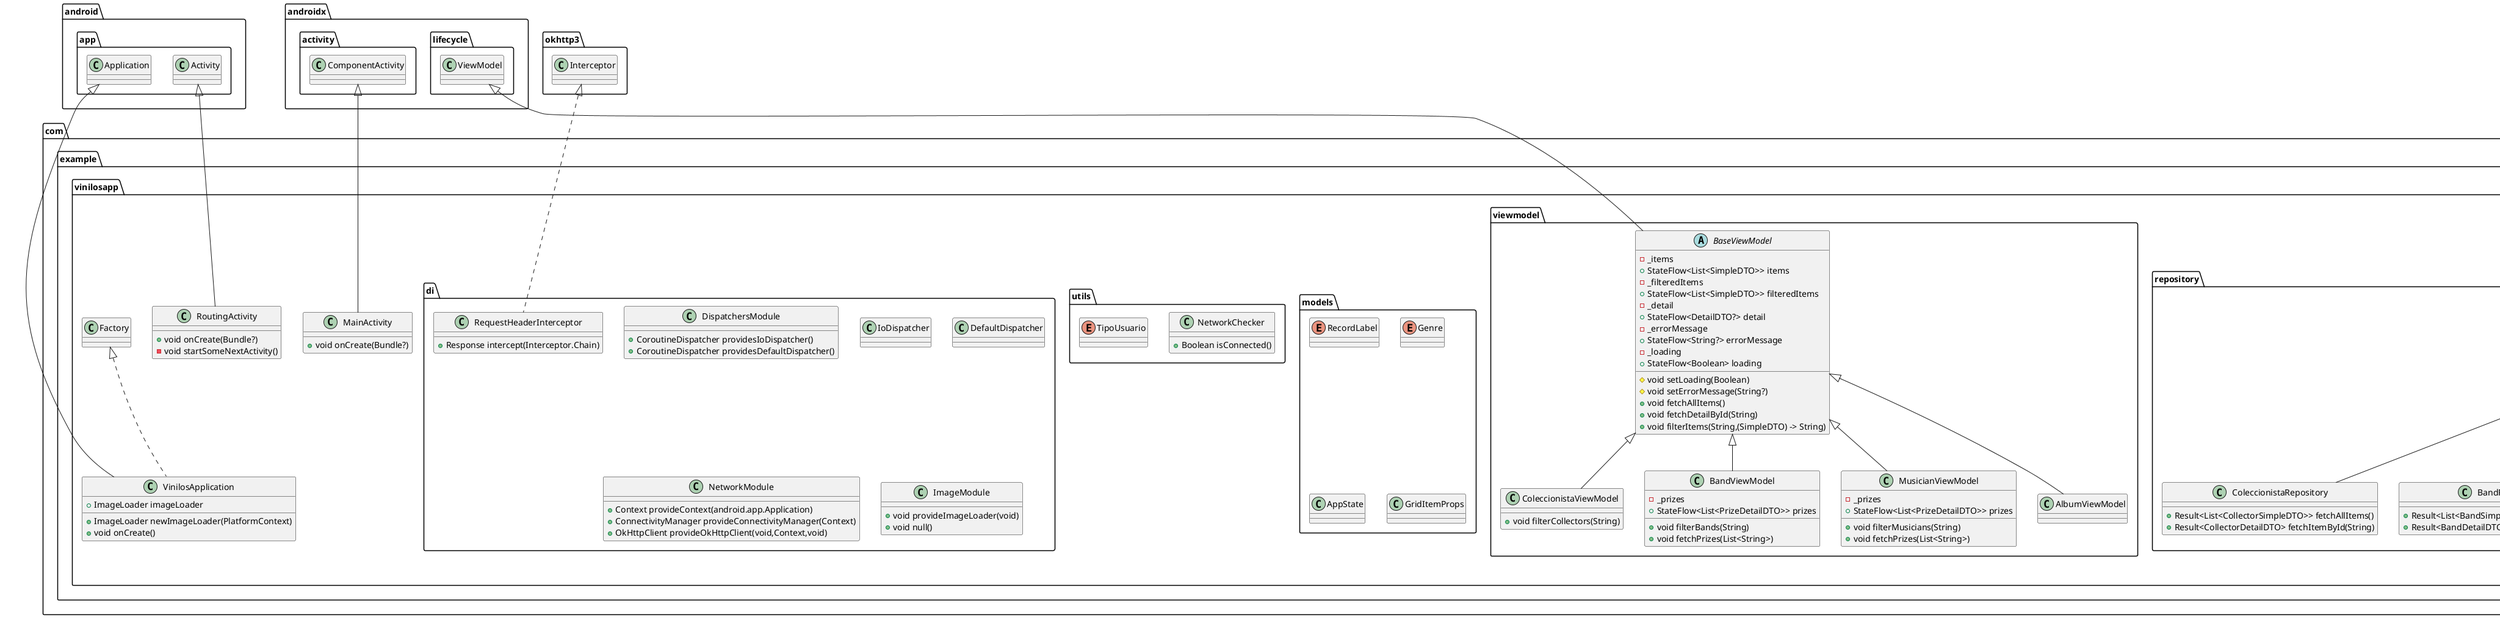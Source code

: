 @startuml
interface com.example.vinilosapp.services.api.MusicianAPI {
+ List<MusicianSimpleDTO> getMusicians()
+ MusicianDetailDTO getMusicianById(String)
}

class com.example.vinilosapp.ui.theme.ColorFamily {
}
class com.example.vinilosapp.config.TrustFactory {
+ Pair<SSLSocketFactory, X509TrustManager> getTrustFactoryManager(Context)
}

class com.example.vinilosapp.navigation.DetailRoutePrefix {
+  ALBUM_DETALLE_SCREEN
+  ARTISTA_DETALLE_SCREEN
+  BAND_DETALLE_SCREEN
}

class com.example.vinilosapp.navigation.Routes {
+  ALBUMS_SCREEN
+  ARTISTAS_SCREEN
+  BANDAS_SCREEN
+  COLECCIONISTAS_SCREEN
+  ALBUM_DETALLE_SCREEN
+  ARTISTA_DETALLE_SCREEN
+  BAND_DETALLE_SCREEN
}

class com.example.vinilosapp.repository.AlbumRepository {
+ Result<List<AlbumSimpleDTO>> fetchAllItems()
+ Result<AlbumDetailDTO> fetchItemById(String)
+ Result<AlbumSimpleDTO> createAlbum(AlbumSimpleDTO)
}

interface com.example.vinilosapp.services.api.AlbumAPI {
+ List<AlbumSimpleDTO> getAllAlbums()
+ AlbumDetailDTO getAlbumById(String)
+ AlbumSimpleDTO createAlbum(AlbumSimpleDTO)
}

class com.example.vinilosapp.viewmodel.ColeccionistaViewModel {
+ void filterCollectors(String)
}

abstract class com.example.vinilosapp.repository.BaseRepository {
# Result<List<SimpleDTO>> fetchAllItems()
# Result<DetailDTO> fetchItemById(String)
+ Result<List<SimpleDTO>> fetchAll()
+ Result<DetailDTO> fetchById(String)
}

interface com.example.vinilosapp.services.adapters.BandServiceAdapter {
+ Result<List<BandSimpleDTO>> getBands()
+ Result<BandDetailDTO> getBandById(String)
}

class com.example.vinilosapp.services.adapters.PremioServiceRetrofit {
-  premioAPI
+ Result<PrizeDetailDTO> getPremioById(String)
}


enum com.example.vinilosapp.models.RecordLabel {
}
class com.example.vinilosapp.viewmodel.BandViewModel {
-  _prizes
+ StateFlow<List<PrizeDetailDTO>> prizes
+ void filterBands(String)
+ void fetchPrizes(List<String>)
}


interface com.example.vinilosapp.services.api.PremioAPI {
+ PrizeDetailDTO getPremioById(String)
}

interface com.example.vinilosapp.services.adapters.MusicianServiceAdapter {
+ Result<List<MusicianSimpleDTO>> getMusicians()
+ Result<MusicianDetailDTO> getMusicianById(String)
}

class com.example.vinilosapp.services.adapters.MusicianServiceRetrofit {
-  musicianAPI
+ Result<List<MusicianSimpleDTO>> getMusicians()
+ Result<MusicianDetailDTO> getMusicianById(String)
}


interface com.example.vinilosapp.services.adapters.AlbumServiceAdapter {
+ Result<List<AlbumSimpleDTO>> getAllAlbums()
+ Result<AlbumDetailDTO> getAlbumById(String)
+ Result<AlbumSimpleDTO> createAlbum(AlbumSimpleDTO)
}

class com.example.vinilosapp.viewmodel.MusicianViewModel {
-  _prizes
+ StateFlow<List<PrizeDetailDTO>> prizes
+ void filterMusicians(String)
+ void fetchPrizes(List<String>)
}


enum com.example.vinilosapp.models.Genre {
}
class com.example.vinilosapp.ui.components.DetailDTO$AlbumDetail {
}
class com.example.vinilosapp.ui.components.DetailDTO$BandDetail {
}
class com.example.vinilosapp.ui.components.DetailDTO$MusicianDetail {
}
class com.example.vinilosapp.ui.components.DetailDTO$ColeccionistaDetail {
}
class com.example.vinilosapp.ui.components.DetailDTO {
}
class com.example.vinilosapp.services.modules.RetrofitModule {
+ Moshi provideMoshi()
+ Retrofit provideRetrofit(Moshi)
}

class com.example.vinilosapp.repository.MusicianRepository {
+ Result<List<MusicianSimpleDTO>> fetchAllItems()
+ Result<MusicianDetailDTO> fetchItemById(String)
}

class com.example.vinilosapp.utils.NetworkChecker {
+ Boolean isConnected()
}

class com.example.vinilosapp.di.DispatchersModule {
+ CoroutineDispatcher providesIoDispatcher()
+ CoroutineDispatcher providesDefaultDispatcher()
}

class com.example.vinilosapp.di.IoDispatcher {
}
class com.example.vinilosapp.di.DefaultDispatcher {
}
class com.example.vinilosapp.services.adapters.AdaptersModule {
+ AlbumServiceAdapter provideAlbumServiceAdapter(void,AlbumServiceRetrofit,void)
+ BandServiceAdapter provideBandServiceAdapter(void,BandServiceRetrofit,void)
+ MusicianServiceAdapter provideMusicianServiceAdapter(void,MusicianServiceRetrofit,void)
+ PremioServiceAdapter providePrizeServiceAdapter(void,PremioServiceRetrofit,void)
+ ColecionistaServiceAdapter provideCollecionistaServiceAdapter(void,ColecionistaServiceRetrofit,void)
}

class com.example.vinilosapp.services.adapters.ColecionistaServiceRetrofit {
-  colecionistaAPI
+ Result<List<CollectorSimpleDTO>> getColecionistas()
+ Result<CollectorDetailDTO> getColecionistaById(String)
}


interface com.example.vinilosapp.services.adapters.PremioServiceAdapter {
+ Result<PrizeDetailDTO> getPremioById(String)
}

class com.example.vinilosapp.services.adapters.AlbumServiceRetrofit {
-  albumAPI
+ Result<List<AlbumSimpleDTO>> getAllAlbums()
+ Result<AlbumDetailDTO> getAlbumById(String)
+ Result<AlbumSimpleDTO> createAlbum(AlbumSimpleDTO)
}


class com.example.vinilosapp.models.AppState {
}
class com.example.vinilosapp.repository.ColeccionistaRepository {
+ Result<List<CollectorSimpleDTO>> fetchAllItems()
+ Result<CollectorDetailDTO> fetchItemById(String)
}

class com.example.vinilosapp.services.adapters.BandServiceRetrofit {
-  bandAPI
+ Result<List<BandSimpleDTO>> getBands()
+ Result<BandDetailDTO> getBandById(String)
}


abstract class com.example.vinilosapp.viewmodel.BaseViewModel {
-  _items
+ StateFlow<List<SimpleDTO>> items
-  _filteredItems
+ StateFlow<List<SimpleDTO>> filteredItems
-  _detail
+ StateFlow<DetailDTO?> detail
-  _errorMessage
+ StateFlow<String?> errorMessage
-  _loading
+ StateFlow<Boolean> loading
# void setLoading(Boolean)
# void setErrorMessage(String?)
+ void fetchAllItems()
+ void fetchDetailById(String)
+ void filterItems(String,(SimpleDTO) -> String)
}


class com.example.vinilosapp.MainActivity {
+ void onCreate(Bundle?)
}

class com.example.vinilosapp.di.RequestHeaderInterceptor {
+ Response intercept(Interceptor.Chain)
}

class com.example.vinilosapp.di.NetworkModule {
+ Context provideContext(android.app.Application)
+ ConnectivityManager provideConnectivityManager(Context)
+ OkHttpClient provideOkHttpClient(void,Context,void)
}

interface com.example.vinilosapp.services.api.ColeccionistaAPI {
+ List<CollectorSimpleDTO> getCollectors()
+ CollectorDetailDTO getCollectors(String)
}

class com.example.vinilosapp.models.GridItemProps {
}
class com.example.vinilosapp.VinilosApplication {
+ ImageLoader imageLoader
+ ImageLoader newImageLoader(PlatformContext)
+ void onCreate()
}


class com.example.vinilosapp.di.ImageModule {
+ void provideImageLoader(void)
+ void null()
}

enum com.example.vinilosapp.utils.TipoUsuario {
}
class com.example.vinilosapp.RoutingActivity {
+ void onCreate(Bundle?)
- void startSomeNextActivity()
}

interface com.example.vinilosapp.services.adapters.ColecionistaServiceAdapter {
+ Result<List<CollectorSimpleDTO>> getColecionistas()
+ Result<CollectorDetailDTO> getColecionistaById(String)
}

class com.example.vinilosapp.repository.BandRepository {
+ Result<List<BandSimpleDTO>> fetchAllItems()
+ Result<BandDetailDTO> fetchItemById(String)
}

class com.example.vinilosapp.ui.components.ListItemValueItem {
}
class com.example.vinilosapp.repository.PrizeRepository {
+ Result<List<PrizeDetailDTO>> fetchAllItems()
+ Result<PrizeDetailDTO> fetchItemById(String)
+ List<PrizeDetailDTO> fetchPrizes(List<String>)
}

interface com.example.vinilosapp.services.api.BandAPI {
+ List<BandSimpleDTO> getBands()
+ BandDetailDTO getBandById(String)
}

class com.example.vinilosapp.ui.components.NavbarItem {
}
class com.example.vinilosapp.viewmodel.AlbumViewModel {
}
enum com.example.vinilosapp.ui.components.ImageShape {
}


com.example.vinilosapp.repository.BaseRepository <|-- com.example.vinilosapp.repository.AlbumRepository
com.example.vinilosapp.viewmodel.BaseViewModel <|-- com.example.vinilosapp.viewmodel.ColeccionistaViewModel
com.example.vinilosapp.services.adapters.PremioServiceAdapter <|.. com.example.vinilosapp.services.adapters.PremioServiceRetrofit
com.example.vinilosapp.viewmodel.BaseViewModel <|-- com.example.vinilosapp.viewmodel.BandViewModel
com.example.vinilosapp.services.adapters.MusicianServiceAdapter <|.. com.example.vinilosapp.services.adapters.MusicianServiceRetrofit
com.example.vinilosapp.viewmodel.BaseViewModel <|-- com.example.vinilosapp.viewmodel.MusicianViewModel
com.example.vinilosapp.ui.components.DetailDTO +.. com.example.vinilosapp.ui.components.DetailDTO$AlbumDetail
com.example.vinilosapp.ui.components.DetailDTO <|-- com.example.vinilosapp.ui.components.DetailDTO$AlbumDetail
com.example.vinilosapp.ui.components.DetailDTO +.. com.example.vinilosapp.ui.components.DetailDTO$BandDetail
com.example.vinilosapp.ui.components.DetailDTO <|-- com.example.vinilosapp.ui.components.DetailDTO$BandDetail
com.example.vinilosapp.ui.components.DetailDTO +.. com.example.vinilosapp.ui.components.DetailDTO$MusicianDetail
com.example.vinilosapp.ui.components.DetailDTO <|-- com.example.vinilosapp.ui.components.DetailDTO$MusicianDetail
com.example.vinilosapp.ui.components.DetailDTO +.. com.example.vinilosapp.ui.components.DetailDTO$ColeccionistaDetail
com.example.vinilosapp.ui.components.DetailDTO <|-- com.example.vinilosapp.ui.components.DetailDTO$ColeccionistaDetail
com.example.vinilosapp.repository.BaseRepository <|-- com.example.vinilosapp.repository.MusicianRepository
com.example.vinilosapp.services.adapters.ColecionistaServiceAdapter <|.. com.example.vinilosapp.services.adapters.ColecionistaServiceRetrofit
com.example.vinilosapp.services.adapters.AlbumServiceAdapter <|.. com.example.vinilosapp.services.adapters.AlbumServiceRetrofit
com.example.vinilosapp.repository.BaseRepository <|-- com.example.vinilosapp.repository.ColeccionistaRepository
com.example.vinilosapp.services.adapters.BandServiceAdapter <|.. com.example.vinilosapp.services.adapters.BandServiceRetrofit
androidx.lifecycle.ViewModel <|-- com.example.vinilosapp.viewmodel.BaseViewModel
androidx.activity.ComponentActivity <|-- com.example.vinilosapp.MainActivity
okhttp3.Interceptor <|.. com.example.vinilosapp.di.RequestHeaderInterceptor
android.app.Application <|-- com.example.vinilosapp.VinilosApplication
com.example.vinilosapp.Factory <|.. com.example.vinilosapp.VinilosApplication
android.app.Activity <|-- com.example.vinilosapp.RoutingActivity
com.example.vinilosapp.repository.BaseRepository <|-- com.example.vinilosapp.repository.BandRepository
com.example.vinilosapp.repository.BaseRepository <|-- com.example.vinilosapp.repository.PrizeRepository
com.example.vinilosapp.viewmodel.BaseViewModel <|-- com.example.vinilosapp.viewmodel.AlbumViewModel
@enduml